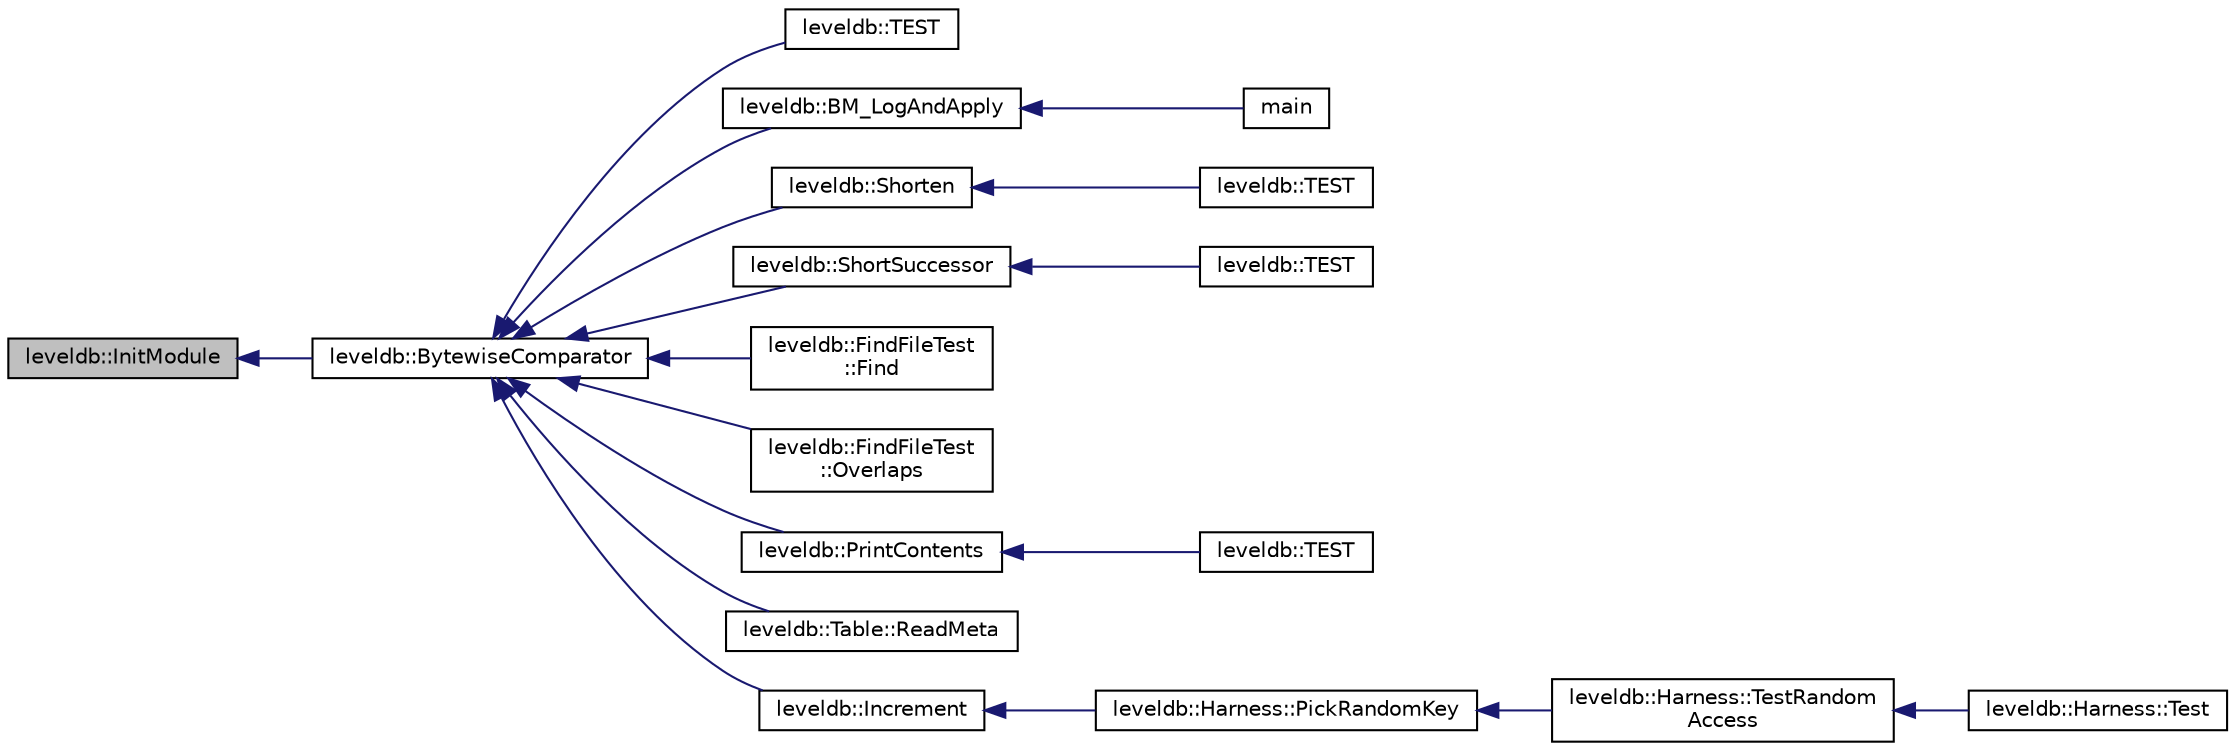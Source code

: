 digraph "leveldb::InitModule"
{
  edge [fontname="Helvetica",fontsize="10",labelfontname="Helvetica",labelfontsize="10"];
  node [fontname="Helvetica",fontsize="10",shape=record];
  rankdir="LR";
  Node1 [label="leveldb::InitModule",height=0.2,width=0.4,color="black", fillcolor="grey75", style="filled" fontcolor="black"];
  Node1 -> Node2 [dir="back",color="midnightblue",fontsize="10",style="solid"];
  Node2 [label="leveldb::BytewiseComparator",height=0.2,width=0.4,color="black", fillcolor="white", style="filled",URL="$namespaceleveldb.html#acd67740962c806afe8f4098cb153d25c"];
  Node2 -> Node3 [dir="back",color="midnightblue",fontsize="10",style="solid"];
  Node3 [label="leveldb::TEST",height=0.2,width=0.4,color="black", fillcolor="white", style="filled",URL="$namespaceleveldb.html#a5cd6c2754610c66f4dd998874482c80b"];
  Node2 -> Node4 [dir="back",color="midnightblue",fontsize="10",style="solid"];
  Node4 [label="leveldb::BM_LogAndApply",height=0.2,width=0.4,color="black", fillcolor="white", style="filled",URL="$namespaceleveldb.html#af9cf6ec167c9b6f25fd050ab6fb67a90"];
  Node4 -> Node5 [dir="back",color="midnightblue",fontsize="10",style="solid"];
  Node5 [label="main",height=0.2,width=0.4,color="black", fillcolor="white", style="filled",URL="$db__test_8cc.html#a3c04138a5bfe5d72780bb7e82a18e627"];
  Node2 -> Node6 [dir="back",color="midnightblue",fontsize="10",style="solid"];
  Node6 [label="leveldb::Shorten",height=0.2,width=0.4,color="black", fillcolor="white", style="filled",URL="$namespaceleveldb.html#ac7cf47fb2e3de741ca9a5c5d3ecea061"];
  Node6 -> Node7 [dir="back",color="midnightblue",fontsize="10",style="solid"];
  Node7 [label="leveldb::TEST",height=0.2,width=0.4,color="black", fillcolor="white", style="filled",URL="$namespaceleveldb.html#a88307bc8d4ac8ed2a4d1a530b24e255f"];
  Node2 -> Node8 [dir="back",color="midnightblue",fontsize="10",style="solid"];
  Node8 [label="leveldb::ShortSuccessor",height=0.2,width=0.4,color="black", fillcolor="white", style="filled",URL="$namespaceleveldb.html#a94e8c955ceebf1e1ff0cf1584cf747e3"];
  Node8 -> Node9 [dir="back",color="midnightblue",fontsize="10",style="solid"];
  Node9 [label="leveldb::TEST",height=0.2,width=0.4,color="black", fillcolor="white", style="filled",URL="$namespaceleveldb.html#abfb19a8fcd10a881d34dba3821434415"];
  Node2 -> Node10 [dir="back",color="midnightblue",fontsize="10",style="solid"];
  Node10 [label="leveldb::FindFileTest\l::Find",height=0.2,width=0.4,color="black", fillcolor="white", style="filled",URL="$classleveldb_1_1_find_file_test.html#a233fd8c1e1764f2572e03d28b1f58ae0"];
  Node2 -> Node11 [dir="back",color="midnightblue",fontsize="10",style="solid"];
  Node11 [label="leveldb::FindFileTest\l::Overlaps",height=0.2,width=0.4,color="black", fillcolor="white", style="filled",URL="$classleveldb_1_1_find_file_test.html#a617e51dc2e6acbe7d5bc6d0a7224ac51"];
  Node2 -> Node12 [dir="back",color="midnightblue",fontsize="10",style="solid"];
  Node12 [label="leveldb::PrintContents",height=0.2,width=0.4,color="black", fillcolor="white", style="filled",URL="$namespaceleveldb.html#a188b9c5674c8e10ff619f01f454faaf6"];
  Node12 -> Node13 [dir="back",color="midnightblue",fontsize="10",style="solid"];
  Node13 [label="leveldb::TEST",height=0.2,width=0.4,color="black", fillcolor="white", style="filled",URL="$namespaceleveldb.html#a77a1389346b24fa9b5f9698400c865f6"];
  Node2 -> Node14 [dir="back",color="midnightblue",fontsize="10",style="solid"];
  Node14 [label="leveldb::Table::ReadMeta",height=0.2,width=0.4,color="black", fillcolor="white", style="filled",URL="$classleveldb_1_1_table.html#ac7b765e08d8285b2019e1faa6905368e"];
  Node2 -> Node15 [dir="back",color="midnightblue",fontsize="10",style="solid"];
  Node15 [label="leveldb::Increment",height=0.2,width=0.4,color="black", fillcolor="white", style="filled",URL="$namespaceleveldb.html#a7746f46abb723036dfe99697f22ebc6a"];
  Node15 -> Node16 [dir="back",color="midnightblue",fontsize="10",style="solid"];
  Node16 [label="leveldb::Harness::PickRandomKey",height=0.2,width=0.4,color="black", fillcolor="white", style="filled",URL="$classleveldb_1_1_harness.html#ab6f2d80f97eb56fc65d4a9177cd86c03"];
  Node16 -> Node17 [dir="back",color="midnightblue",fontsize="10",style="solid"];
  Node17 [label="leveldb::Harness::TestRandom\lAccess",height=0.2,width=0.4,color="black", fillcolor="white", style="filled",URL="$classleveldb_1_1_harness.html#adb4b24bd89b600a67b0cd52ff64af9cd"];
  Node17 -> Node18 [dir="back",color="midnightblue",fontsize="10",style="solid"];
  Node18 [label="leveldb::Harness::Test",height=0.2,width=0.4,color="black", fillcolor="white", style="filled",URL="$classleveldb_1_1_harness.html#a78dbb5352b51e22bbc449bad7c1a9176"];
}
